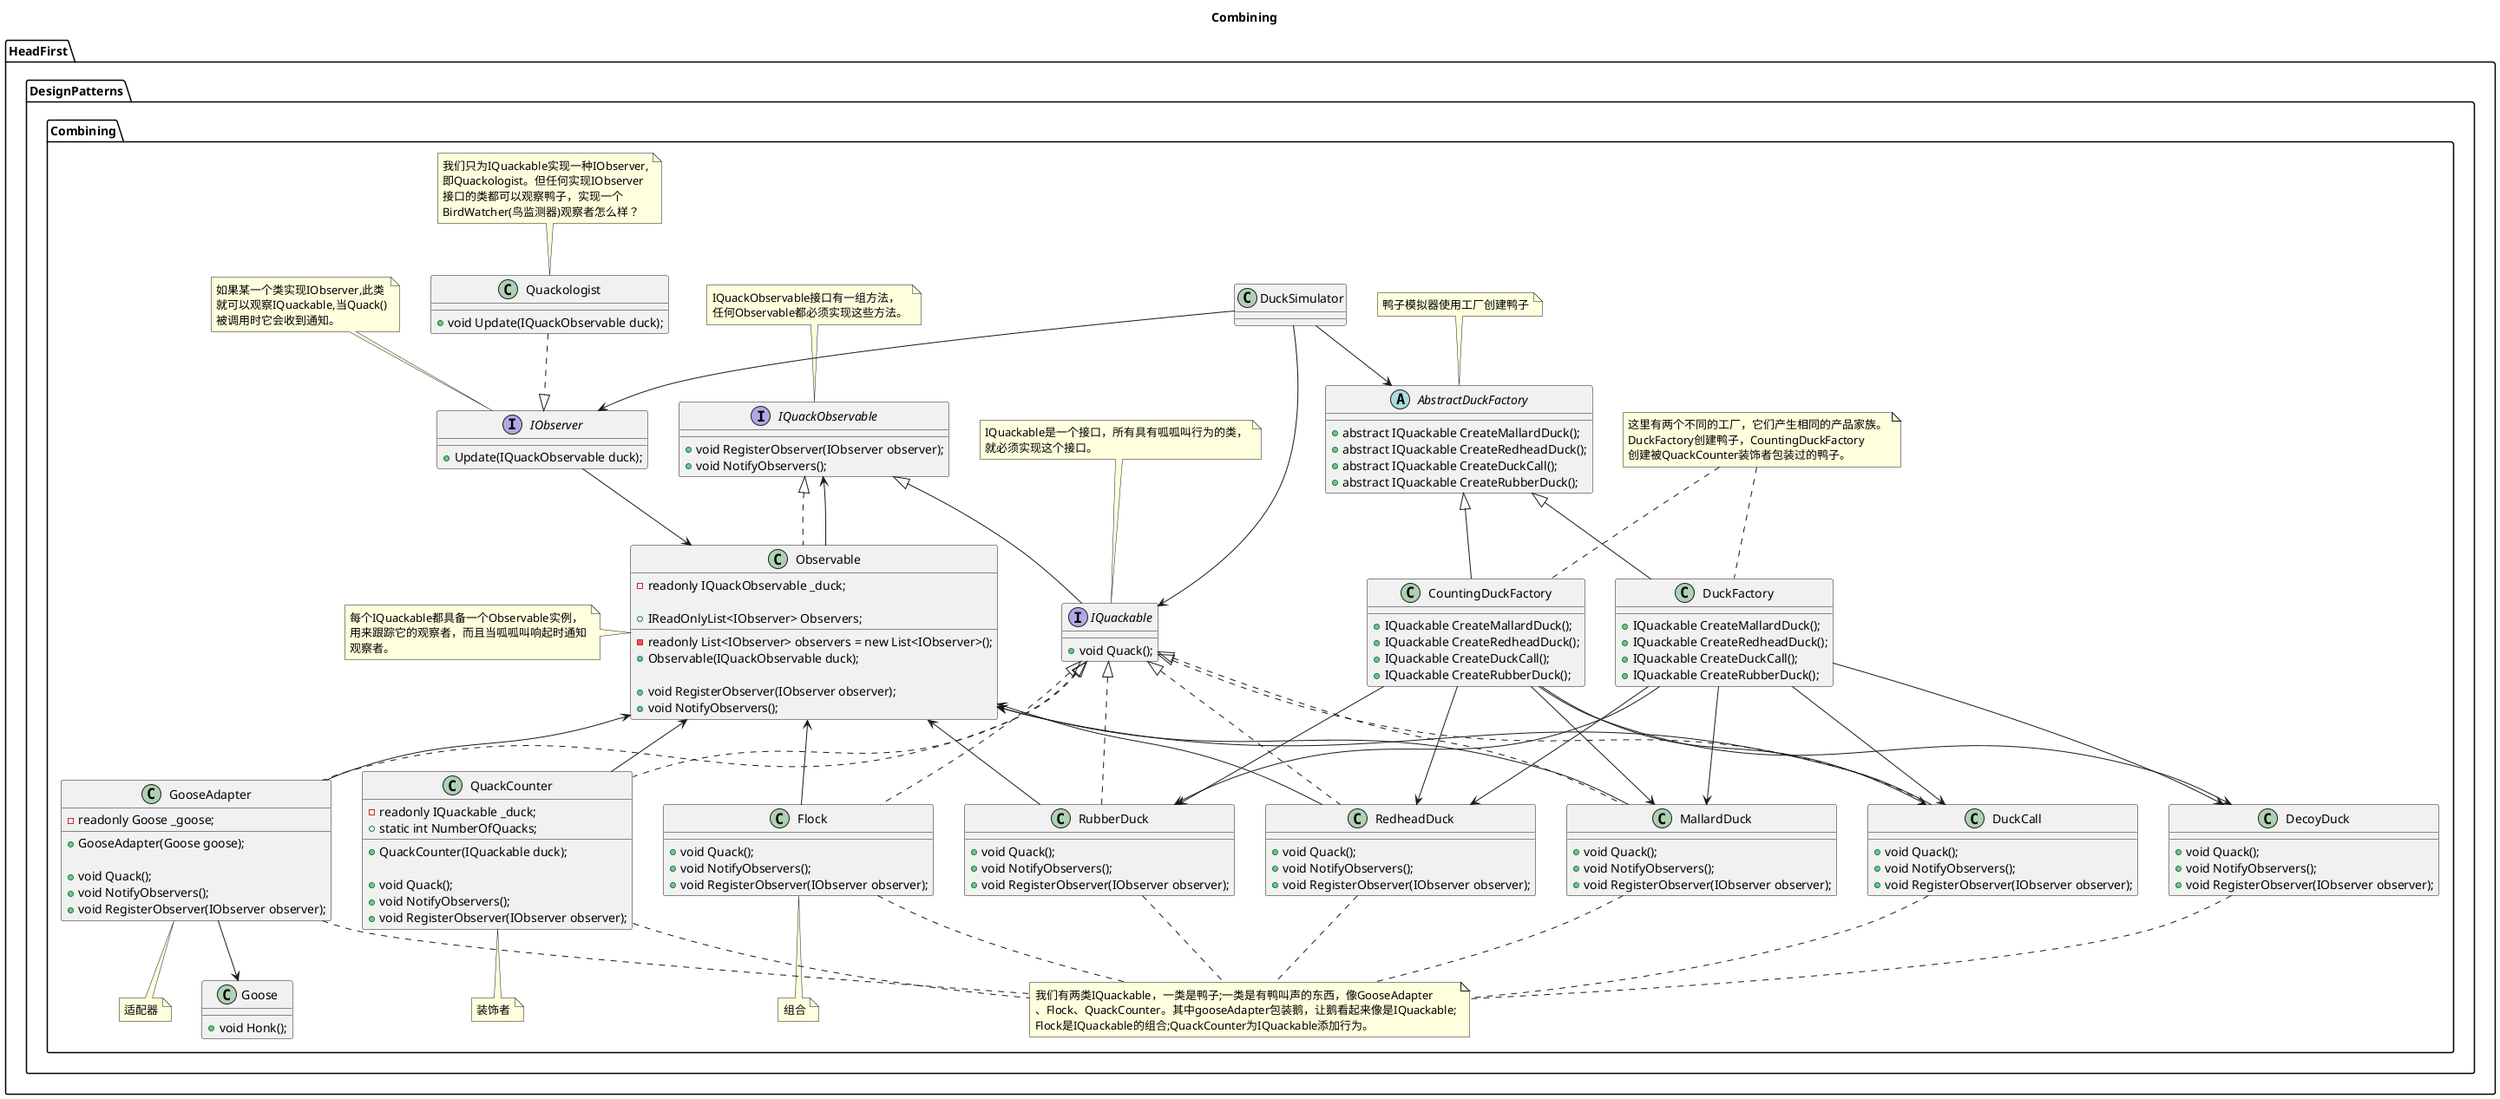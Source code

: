 @startuml
title Combining
namespace HeadFirst.DesignPatterns.Combining{

    DuckSimulator --> AbstractDuckFactory
    DuckSimulator --> IObserver
    DuckSimulator --> IQuackable

    IQuackable -up-|> IQuackObservable

    AbstractDuckFactory <|-- DuckFactory
    AbstractDuckFactory <|-- CountingDuckFactory

    IObserver <|.up. Quackologist
    DuckFactory --> MallardDuck
    DuckFactory --> RedheadDuck
    DuckFactory --> DuckCall
    DuckFactory --> RubberDuck
    DuckFactory --> DecoyDuck

    CountingDuckFactory --> MallardDuck
    CountingDuckFactory --> RedheadDuck
    CountingDuckFactory --> DuckCall
    CountingDuckFactory --> RubberDuck
    CountingDuckFactory --> DecoyDuck
    
    MallardDuck .up.|> IQuackable
    RedheadDuck .up.|> IQuackable
    DuckCall .up.|> IQuackable
    RubberDuck .up.|> IQuackable
    GooseAdapter .up.|> IQuackable
    Flock .up.|> IQuackable
    QuackCounter .up.|> IQuackable

    IObserver --> Observable
    MallardDuck -up-> Observable
    RedheadDuck -up-> Observable
    DuckCall -up-> Observable
    RubberDuck -up-> Observable
    GooseAdapter -up-> Observable
    Flock -up-> Observable
    QuackCounter -up-> Observable

    Observable .up.|> IQuackObservable
    Observable -up-> IQuackObservable
    
    GooseAdapter --> Goose
    


    class DuckSimulator{

    }

    abstract class AbstractDuckFactory
    {
        + abstract IQuackable CreateMallardDuck();
        + abstract IQuackable CreateRedheadDuck();
        + abstract IQuackable CreateDuckCall();
        + abstract IQuackable CreateRubberDuck();
    }

    note as AbstractDuckFactoryNote
    鸭子模拟器使用工厂创建鸭子
    end note

    AbstractDuckFactoryNote .. AbstractDuckFactory

    class DuckFactory
    {
        + IQuackable CreateMallardDuck();
        + IQuackable CreateRedheadDuck();
        + IQuackable CreateDuckCall();
        + IQuackable CreateRubberDuck();
    }

    class CountingDuckFactory
    {
        + IQuackable CreateMallardDuck();
        + IQuackable CreateRedheadDuck();
        + IQuackable CreateDuckCall();
        + IQuackable CreateRubberDuck();
    }

    note as FactoryNote
    这里有两个不同的工厂，它们产生相同的产品家族。
    DuckFactory创建鸭子，CountingDuckFactory
    创建被QuackCounter装饰者包装过的鸭子。
    end note

    FactoryNote .. CountingDuckFactory
    FactoryNote .. DuckFactory

    interface IObserver{
        + Update(IQuackObservable duck);
    }

    note as IObserverNote
    如果某一个类实现IObserver,此类
    就可以观察IQuackable,当Quack()
    被调用时它会收到通知。
    end note

    IObserverNote .. IObserver

    class Quackologist
    {
        + void Update(IQuackObservable duck);
    }

    note as QuackologistNote
    我们只为IQuackable实现一种IObserver,
    即Quackologist。但任何实现IObserver
    接口的类都可以观察鸭子，实现一个
    BirdWatcher(鸟监测器)观察者怎么样？
    end note

    QuackologistNote .. Quackologist

    interface IQuackObservable
    {
        + void RegisterObserver(IObserver observer);
        + void NotifyObservers();
    }

    note as IQuackObservableNote
    IQuackObservable接口有一组方法，
    任何Observable都必须实现这些方法。
    end note

    IQuackObservableNote .. IQuackObservable

    interface IQuackable
    {
        + void Quack();
    }

    note as IQuackableNote
    IQuackable是一个接口，所有具有呱呱叫行为的类，
    就必须实现这个接口。
    end note

    IQuackableNote .. IQuackable

    class Observable
    {
        - readonly List<IObserver> observers = new List<IObserver>();
        - readonly IQuackObservable _duck;

        + IReadOnlyList<IObserver> Observers;

        + Observable(IQuackObservable duck);

        + void RegisterObserver(IObserver observer);
        + void NotifyObservers();
    }
    
    note as ObservableNote
    每个IQuackable都具备一个Observable实例，
    用来跟踪它的观察者，而且当呱呱叫响起时通知
    观察者。
    end note

    ObservableNote .right. Observable

    class DecoyDuck
    {
        + void Quack();
        + void NotifyObservers();
        + void RegisterObserver(IObserver observer);
    } 

    class MallardDuck
    {
        + void Quack();
        + void NotifyObservers();
        + void RegisterObserver(IObserver observer);
    }

    class DuckCall
    {
        + void Quack();
        + void NotifyObservers();
        + void RegisterObserver(IObserver observer);
    }     

    class RedheadDuck
    {
        + void Quack();
        + void NotifyObservers();
        + void RegisterObserver(IObserver observer);
    }

    class RubberDuck
    {
        + void Quack();
        + void NotifyObservers();
        + void RegisterObserver(IObserver observer);
    }

    class Flock
    {
        + void Quack();
        + void NotifyObservers();
        + void RegisterObserver(IObserver observer);
    } 

    note as FlockNote
    组合
    end note

    FlockNote .up. Flock

    class Goose
    {
        + void Honk();
    }

    class GooseAdapter
    {
        - readonly Goose _goose;

        + GooseAdapter(Goose goose);

        + void Quack();
        + void NotifyObservers();
        + void RegisterObserver(IObserver observer);
    }

    note as GooseAdapterNote
    适配器
    end note

    GooseAdapterNote .up. GooseAdapter

    class QuackCounter
    {
        - readonly IQuackable _duck;
        + static int NumberOfQuacks;

        + QuackCounter(IQuackable duck);

        + void Quack();
        + void NotifyObservers();
        + void RegisterObserver(IObserver observer);
    }

    note as QuackCounterNote
    装饰者
    end note

    QuackCounterNote .up. QuackCounter

    note as OtherNote
    我们有两类IQuackable，一类是鸭子;一类是有鸭叫声的东西，像GooseAdapter
    、Flock、QuackCounter。其中gooseAdapter包装鹅，让鹅看起来像是IQuackable;
    Flock是IQuackable的组合;QuackCounter为IQuackable添加行为。
    end note

    OtherNote .up. GooseAdapter
    OtherNote .up. Flock
    OtherNote .up. QuackCounter
    OtherNote .up. DuckCall
    OtherNote .up. DecoyDuck
    OtherNote .up. MallardDuck
    OtherNote .up. RedheadDuck
    OtherNote .up. RubberDuck
}
@enduml